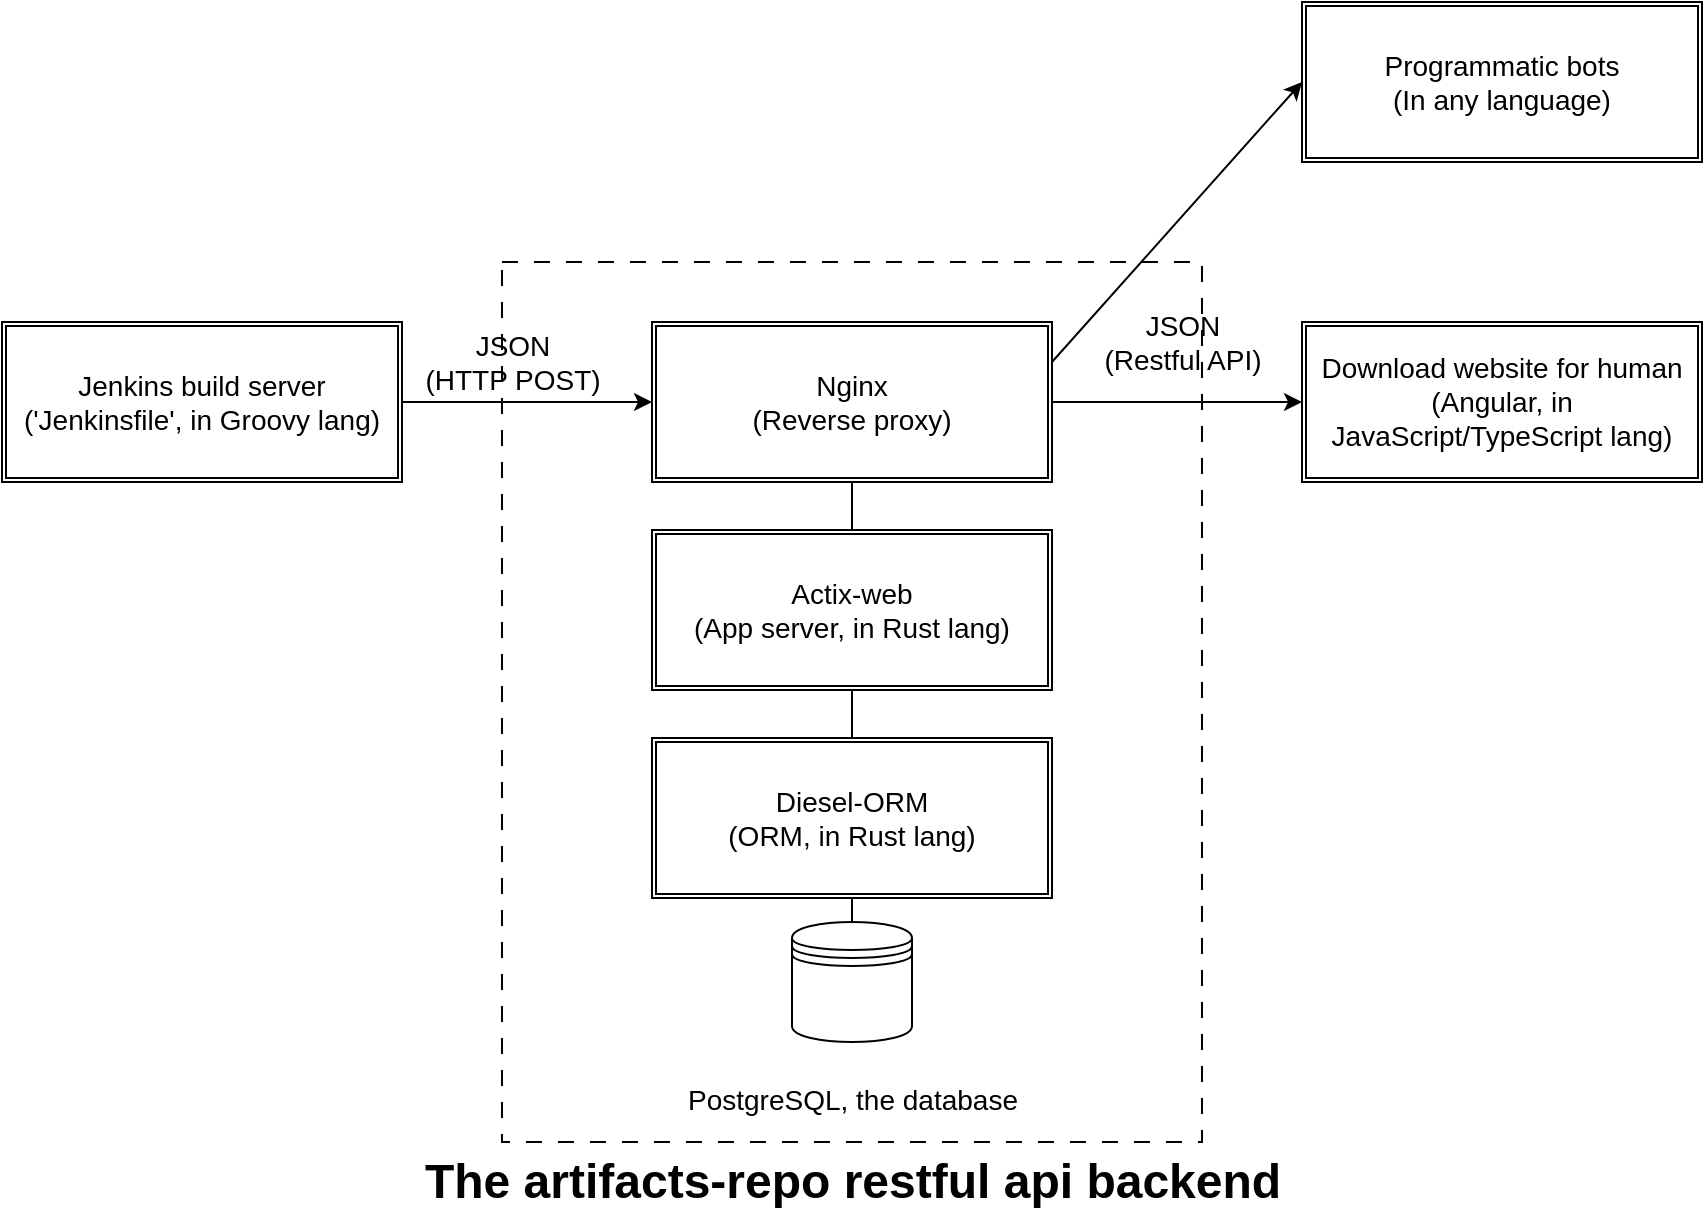 <mxfile version="21.7.5" type="device">
  <diagram name="第 1 页" id="aNOy_0bnumjarbj2fQwa">
    <mxGraphModel dx="1101" dy="752" grid="1" gridSize="10" guides="1" tooltips="1" connect="1" arrows="1" fold="1" page="1" pageScale="1" pageWidth="1169" pageHeight="826" math="0" shadow="0">
      <root>
        <mxCell id="0" />
        <mxCell id="1" parent="0" />
        <mxCell id="AIhtDNjgpqZSeVCNlgIg-24" value="" style="shape=ext;double=0;rounded=0;whiteSpace=wrap;html=1;dashed=1;dashPattern=8 8;" parent="1" vertex="1">
          <mxGeometry x="355" y="260" width="350" height="440" as="geometry" />
        </mxCell>
        <mxCell id="AIhtDNjgpqZSeVCNlgIg-1" value="&lt;font style=&quot;font-size: 14px;&quot;&gt;Jenkins build server&lt;br&gt;(&#39;Jenkinsfile&#39;, in Groovy lang)&lt;/font&gt;" style="shape=ext;double=1;rounded=0;whiteSpace=wrap;html=1;" parent="1" vertex="1">
          <mxGeometry x="105" y="290" width="200" height="80" as="geometry" />
        </mxCell>
        <mxCell id="AIhtDNjgpqZSeVCNlgIg-2" value="&lt;font style=&quot;font-size: 14px;&quot;&gt;Nginx&lt;br&gt;(Reverse proxy)&lt;/font&gt;" style="shape=ext;double=1;rounded=0;whiteSpace=wrap;html=1;" parent="1" vertex="1">
          <mxGeometry x="430" y="290" width="200" height="80" as="geometry" />
        </mxCell>
        <mxCell id="AIhtDNjgpqZSeVCNlgIg-3" value="&lt;font style=&quot;font-size: 14px;&quot;&gt;Actix-web&lt;br&gt;(App server, in Rust lang)&lt;/font&gt;" style="shape=ext;double=1;rounded=0;whiteSpace=wrap;html=1;" parent="1" vertex="1">
          <mxGeometry x="430" y="394" width="200" height="80" as="geometry" />
        </mxCell>
        <mxCell id="AIhtDNjgpqZSeVCNlgIg-4" value="&lt;font style=&quot;font-size: 14px;&quot;&gt;Diesel-ORM&lt;br&gt;(ORM, in Rust lang)&lt;/font&gt;" style="shape=ext;double=1;rounded=0;whiteSpace=wrap;html=1;" parent="1" vertex="1">
          <mxGeometry x="430" y="498" width="200" height="80" as="geometry" />
        </mxCell>
        <mxCell id="AIhtDNjgpqZSeVCNlgIg-8" value="" style="group" parent="1" vertex="1" connectable="0">
          <mxGeometry x="450" y="590" width="175" height="104" as="geometry" />
        </mxCell>
        <mxCell id="AIhtDNjgpqZSeVCNlgIg-6" value="" style="shape=datastore;whiteSpace=wrap;html=1;" parent="AIhtDNjgpqZSeVCNlgIg-8" vertex="1">
          <mxGeometry x="50" width="60" height="60" as="geometry" />
        </mxCell>
        <mxCell id="AIhtDNjgpqZSeVCNlgIg-7" value="&lt;font style=&quot;font-size: 14px;&quot;&gt;PostgreSQL, the database&lt;/font&gt;" style="text;html=1;align=center;verticalAlign=middle;resizable=0;points=[];autosize=1;strokeColor=none;fillColor=none;" parent="AIhtDNjgpqZSeVCNlgIg-8" vertex="1">
          <mxGeometry x="-15" y="74" width="190" height="30" as="geometry" />
        </mxCell>
        <mxCell id="AIhtDNjgpqZSeVCNlgIg-10" style="edgeStyle=none;rounded=0;orthogonalLoop=1;jettySize=auto;html=1;exitX=0.5;exitY=0;exitDx=0;exitDy=0;entryX=0.5;entryY=1;entryDx=0;entryDy=0;endArrow=none;endFill=0;" parent="1" source="AIhtDNjgpqZSeVCNlgIg-6" target="AIhtDNjgpqZSeVCNlgIg-4" edge="1">
          <mxGeometry relative="1" as="geometry" />
        </mxCell>
        <mxCell id="AIhtDNjgpqZSeVCNlgIg-12" style="edgeStyle=none;rounded=0;orthogonalLoop=1;jettySize=auto;html=1;exitX=0.5;exitY=1;exitDx=0;exitDy=0;entryX=0.5;entryY=0;entryDx=0;entryDy=0;endArrow=none;endFill=0;" parent="1" source="AIhtDNjgpqZSeVCNlgIg-3" target="AIhtDNjgpqZSeVCNlgIg-4" edge="1">
          <mxGeometry relative="1" as="geometry">
            <mxPoint x="540" y="836" as="sourcePoint" />
            <mxPoint x="540" y="750" as="targetPoint" />
          </mxGeometry>
        </mxCell>
        <mxCell id="AIhtDNjgpqZSeVCNlgIg-13" style="edgeStyle=none;rounded=0;orthogonalLoop=1;jettySize=auto;html=1;exitX=0.5;exitY=1;exitDx=0;exitDy=0;entryX=0.5;entryY=0;entryDx=0;entryDy=0;endArrow=none;endFill=0;" parent="1" source="AIhtDNjgpqZSeVCNlgIg-2" target="AIhtDNjgpqZSeVCNlgIg-3" edge="1">
          <mxGeometry relative="1" as="geometry">
            <mxPoint x="550" y="846" as="sourcePoint" />
            <mxPoint x="550" y="760" as="targetPoint" />
          </mxGeometry>
        </mxCell>
        <mxCell id="AIhtDNjgpqZSeVCNlgIg-14" style="edgeStyle=none;rounded=0;orthogonalLoop=1;jettySize=auto;html=1;exitX=0;exitY=0.5;exitDx=0;exitDy=0;entryX=1;entryY=0.5;entryDx=0;entryDy=0;endArrow=none;endFill=0;startArrow=classic;startFill=1;" parent="1" source="AIhtDNjgpqZSeVCNlgIg-2" target="AIhtDNjgpqZSeVCNlgIg-1" edge="1">
          <mxGeometry relative="1" as="geometry">
            <mxPoint x="560" y="856" as="sourcePoint" />
            <mxPoint x="560" y="770" as="targetPoint" />
          </mxGeometry>
        </mxCell>
        <mxCell id="AIhtDNjgpqZSeVCNlgIg-15" value="&lt;font style=&quot;font-size: 14px;&quot;&gt;JSON&lt;br&gt;(HTTP POST)&lt;/font&gt;" style="text;html=1;align=center;verticalAlign=middle;resizable=0;points=[];autosize=1;strokeColor=none;fillColor=none;" parent="1" vertex="1">
          <mxGeometry x="305" y="285" width="110" height="50" as="geometry" />
        </mxCell>
        <mxCell id="AIhtDNjgpqZSeVCNlgIg-17" value="&lt;font style=&quot;font-size: 14px;&quot;&gt;Download website for human&lt;br&gt;(Angular, in JavaScript/TypeScript lang)&lt;/font&gt;" style="shape=ext;double=1;rounded=0;whiteSpace=wrap;html=1;" parent="1" vertex="1">
          <mxGeometry x="755" y="290" width="200" height="80" as="geometry" />
        </mxCell>
        <mxCell id="AIhtDNjgpqZSeVCNlgIg-18" style="edgeStyle=none;rounded=0;orthogonalLoop=1;jettySize=auto;html=1;exitX=0;exitY=0.5;exitDx=0;exitDy=0;entryX=1;entryY=0.5;entryDx=0;entryDy=0;endArrow=none;endFill=0;startArrow=classic;startFill=1;" parent="1" source="AIhtDNjgpqZSeVCNlgIg-17" target="AIhtDNjgpqZSeVCNlgIg-2" edge="1">
          <mxGeometry relative="1" as="geometry">
            <mxPoint x="440" y="340" as="sourcePoint" />
            <mxPoint x="290" y="340" as="targetPoint" />
          </mxGeometry>
        </mxCell>
        <mxCell id="AIhtDNjgpqZSeVCNlgIg-20" value="&lt;font style=&quot;font-size: 14px;&quot;&gt;Programmatic bots&lt;br&gt;(In any language)&lt;/font&gt;" style="shape=ext;double=1;rounded=0;whiteSpace=wrap;html=1;" parent="1" vertex="1">
          <mxGeometry x="755" y="130" width="200" height="80" as="geometry" />
        </mxCell>
        <mxCell id="AIhtDNjgpqZSeVCNlgIg-21" style="edgeStyle=none;rounded=0;orthogonalLoop=1;jettySize=auto;html=1;exitX=0;exitY=0.5;exitDx=0;exitDy=0;entryX=1;entryY=0.25;entryDx=0;entryDy=0;endArrow=none;endFill=0;startArrow=classic;startFill=1;" parent="1" source="AIhtDNjgpqZSeVCNlgIg-20" target="AIhtDNjgpqZSeVCNlgIg-2" edge="1">
          <mxGeometry relative="1" as="geometry">
            <mxPoint x="765" y="340" as="sourcePoint" />
            <mxPoint x="640" y="340" as="targetPoint" />
          </mxGeometry>
        </mxCell>
        <mxCell id="AIhtDNjgpqZSeVCNlgIg-22" value="&lt;font style=&quot;font-size: 14px;&quot;&gt;JSON&lt;br&gt;(Restful API)&lt;/font&gt;" style="text;html=1;align=center;verticalAlign=middle;resizable=0;points=[];autosize=1;strokeColor=none;fillColor=none;" parent="1" vertex="1">
          <mxGeometry x="645" y="275" width="100" height="50" as="geometry" />
        </mxCell>
        <mxCell id="AIhtDNjgpqZSeVCNlgIg-25" value="&lt;b&gt;&lt;font style=&quot;font-size: 24px;&quot;&gt;The artifacts-repo restful api backend&lt;/font&gt;&lt;/b&gt;" style="text;html=1;align=center;verticalAlign=middle;resizable=0;points=[];autosize=1;strokeColor=none;fillColor=none;" parent="1" vertex="1">
          <mxGeometry x="305" y="700" width="450" height="40" as="geometry" />
        </mxCell>
      </root>
    </mxGraphModel>
  </diagram>
</mxfile>
